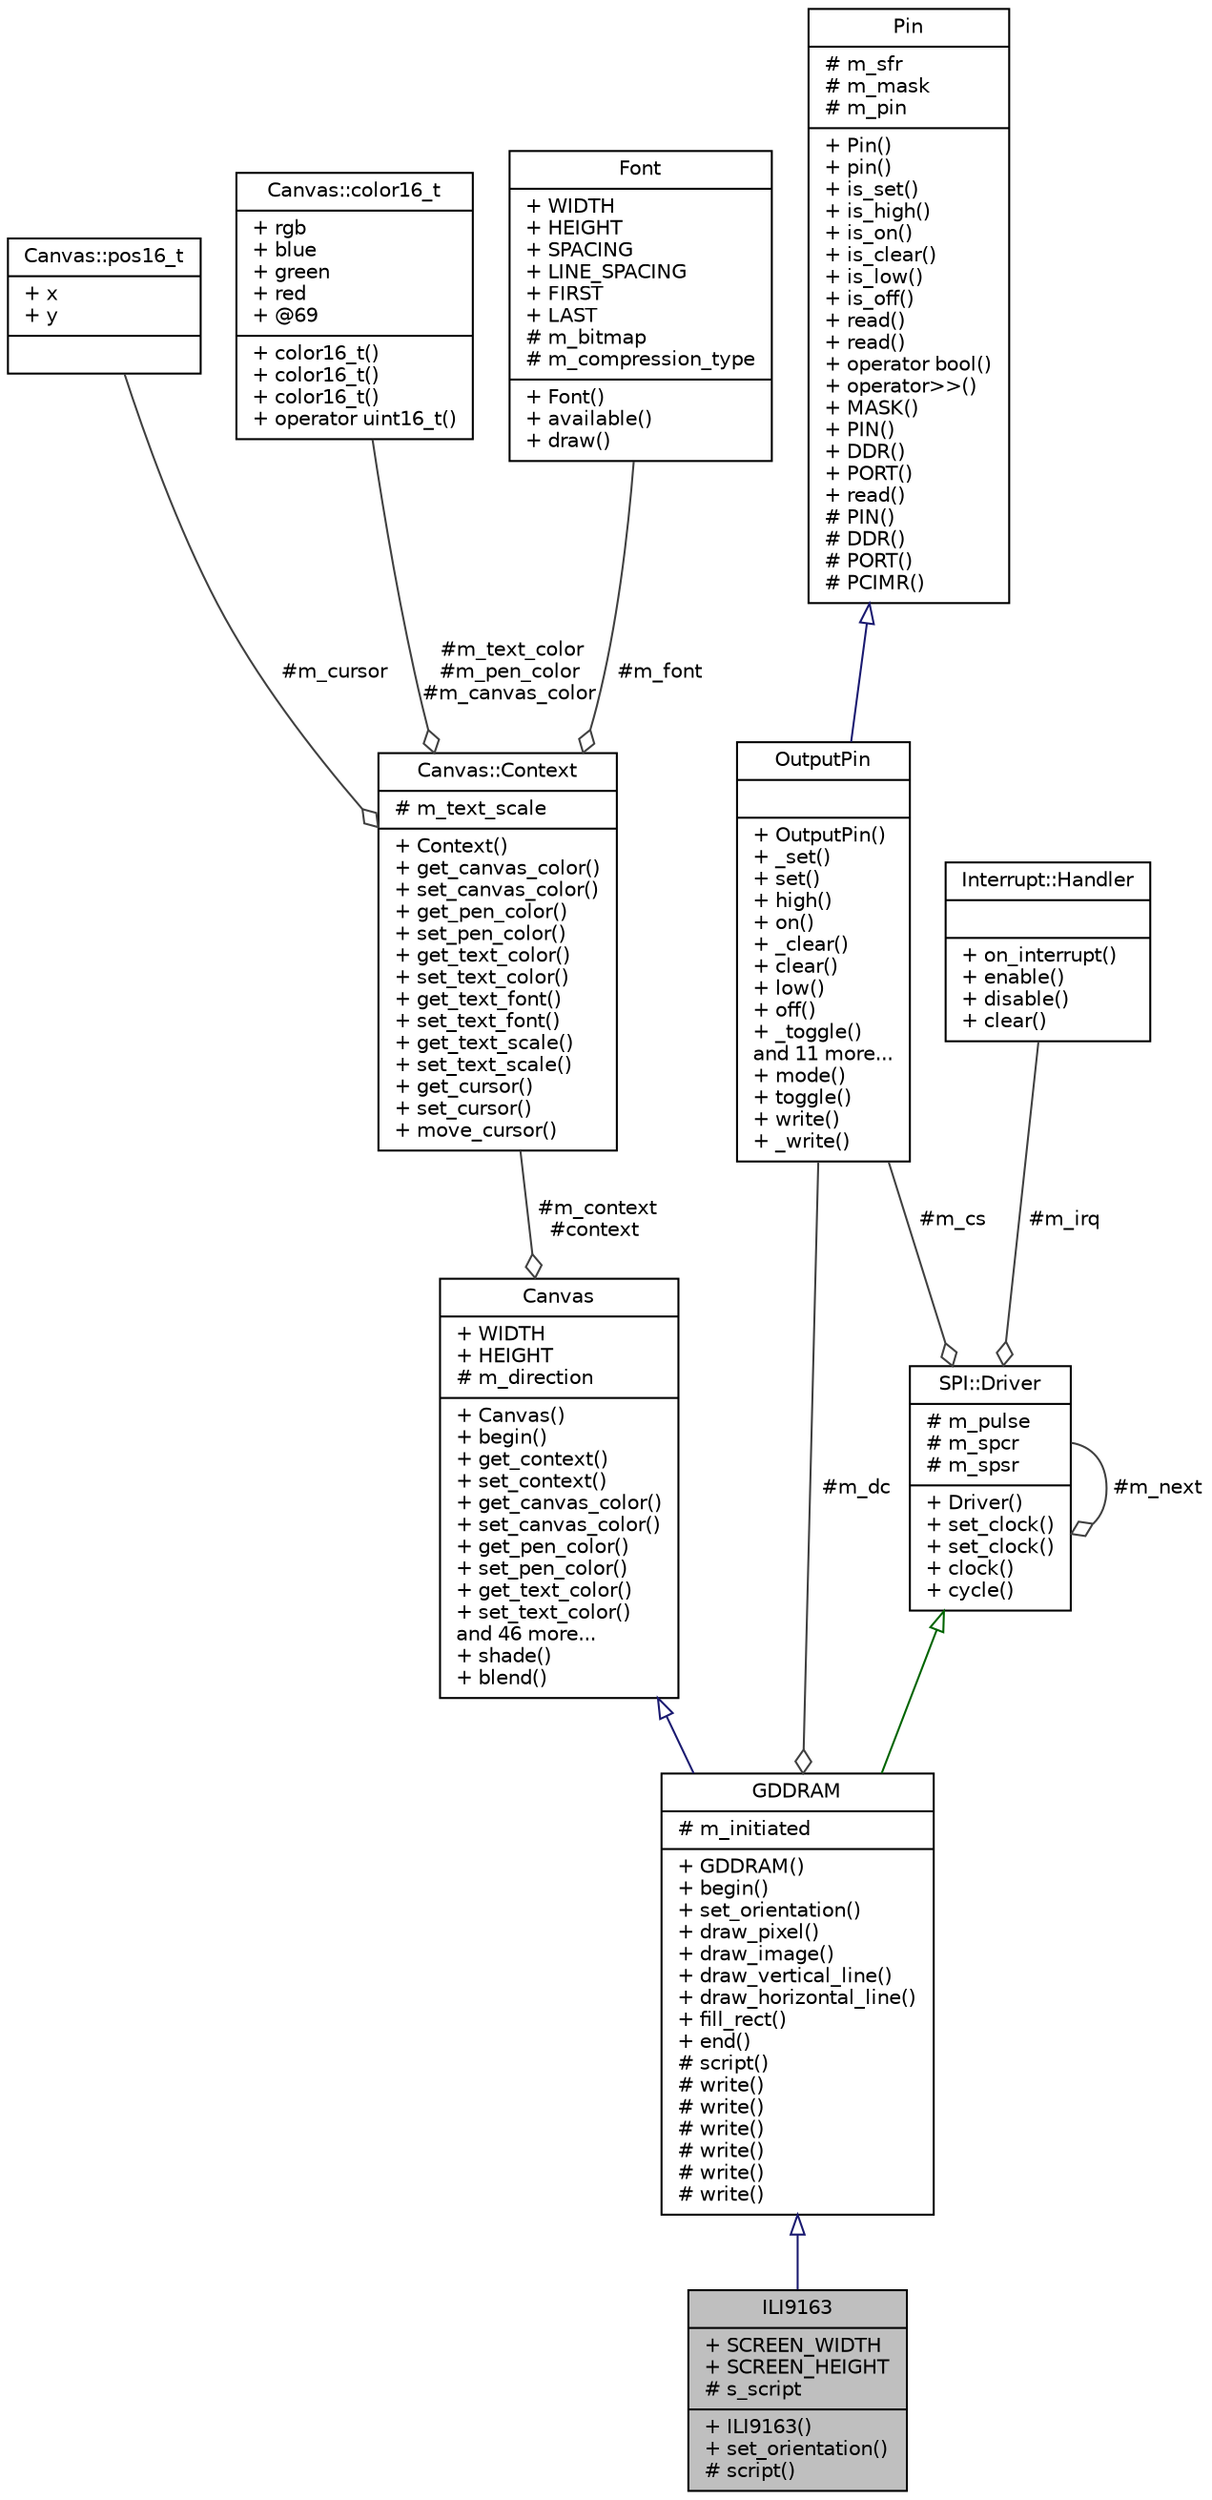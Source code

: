 digraph "ILI9163"
{
  edge [fontname="Helvetica",fontsize="10",labelfontname="Helvetica",labelfontsize="10"];
  node [fontname="Helvetica",fontsize="10",shape=record];
  Node1 [label="{ILI9163\n|+ SCREEN_WIDTH\l+ SCREEN_HEIGHT\l# s_script\l|+ ILI9163()\l+ set_orientation()\l# script()\l}",height=0.2,width=0.4,color="black", fillcolor="grey75", style="filled", fontcolor="black"];
  Node2 -> Node1 [dir="back",color="midnightblue",fontsize="10",style="solid",arrowtail="onormal",fontname="Helvetica"];
  Node2 [label="{GDDRAM\n|# m_initiated\l|+ GDDRAM()\l+ begin()\l+ set_orientation()\l+ draw_pixel()\l+ draw_image()\l+ draw_vertical_line()\l+ draw_horizontal_line()\l+ fill_rect()\l+ end()\l# script()\l# write()\l# write()\l# write()\l# write()\l# write()\l# write()\l}",height=0.2,width=0.4,color="black", fillcolor="white", style="filled",URL="$d2/dd7/classGDDRAM.html"];
  Node3 -> Node2 [dir="back",color="midnightblue",fontsize="10",style="solid",arrowtail="onormal",fontname="Helvetica"];
  Node3 [label="{Canvas\n|+ WIDTH\l+ HEIGHT\l# m_direction\l|+ Canvas()\l+ begin()\l+ get_context()\l+ set_context()\l+ get_canvas_color()\l+ set_canvas_color()\l+ get_pen_color()\l+ set_pen_color()\l+ get_text_color()\l+ set_text_color()\land 46 more...\l+ shade()\l+ blend()\l}",height=0.2,width=0.4,color="black", fillcolor="white", style="filled",URL="$d5/d70/classCanvas.html"];
  Node4 -> Node3 [color="grey25",fontsize="10",style="solid",label=" #m_context\n#context" ,arrowhead="odiamond",fontname="Helvetica"];
  Node4 [label="{Canvas::Context\n|# m_text_scale\l|+ Context()\l+ get_canvas_color()\l+ set_canvas_color()\l+ get_pen_color()\l+ set_pen_color()\l+ get_text_color()\l+ set_text_color()\l+ get_text_font()\l+ set_text_font()\l+ get_text_scale()\l+ set_text_scale()\l+ get_cursor()\l+ set_cursor()\l+ move_cursor()\l}",height=0.2,width=0.4,color="black", fillcolor="white", style="filled",URL="$de/d13/classCanvas_1_1Context.html"];
  Node5 -> Node4 [color="grey25",fontsize="10",style="solid",label=" #m_cursor" ,arrowhead="odiamond",fontname="Helvetica"];
  Node5 [label="{Canvas::pos16_t\n|+ x\l+ y\l|}",height=0.2,width=0.4,color="black", fillcolor="white", style="filled",URL="$d1/d31/structCanvas_1_1pos16__t.html"];
  Node6 -> Node4 [color="grey25",fontsize="10",style="solid",label=" #m_text_color\n#m_pen_color\n#m_canvas_color" ,arrowhead="odiamond",fontname="Helvetica"];
  Node6 [label="{Canvas::color16_t\n|+ rgb\l+ blue\l+ green\l+ red\l+ @69\l|+ color16_t()\l+ color16_t()\l+ color16_t()\l+ operator uint16_t()\l}",height=0.2,width=0.4,color="black", fillcolor="white", style="filled",URL="$db/dbe/unionCanvas_1_1color16__t.html"];
  Node7 -> Node4 [color="grey25",fontsize="10",style="solid",label=" #m_font" ,arrowhead="odiamond",fontname="Helvetica"];
  Node7 [label="{Font\n|+ WIDTH\l+ HEIGHT\l+ SPACING\l+ LINE_SPACING\l+ FIRST\l+ LAST\l# m_bitmap\l# m_compression_type\l|+ Font()\l+ available()\l+ draw()\l}",height=0.2,width=0.4,color="black", fillcolor="white", style="filled",URL="$d4/d42/classFont.html"];
  Node8 -> Node2 [dir="back",color="darkgreen",fontsize="10",style="solid",arrowtail="onormal",fontname="Helvetica"];
  Node8 [label="{SPI::Driver\n|# m_pulse\l# m_spcr\l# m_spsr\l|+ Driver()\l+ set_clock()\l+ set_clock()\l+ clock()\l+ cycle()\l}",height=0.2,width=0.4,color="black", fillcolor="white", style="filled",URL="$dc/dd2/classSPI_1_1Driver.html"];
  Node9 -> Node8 [color="grey25",fontsize="10",style="solid",label=" #m_cs" ,arrowhead="odiamond",fontname="Helvetica"];
  Node9 [label="{OutputPin\n||+ OutputPin()\l+ _set()\l+ set()\l+ high()\l+ on()\l+ _clear()\l+ clear()\l+ low()\l+ off()\l+ _toggle()\land 11 more...\l+ mode()\l+ toggle()\l+ write()\l+ _write()\l}",height=0.2,width=0.4,color="black", fillcolor="white", style="filled",URL="$d2/d86/classOutputPin.html"];
  Node10 -> Node9 [dir="back",color="midnightblue",fontsize="10",style="solid",arrowtail="onormal",fontname="Helvetica"];
  Node10 [label="{Pin\n|# m_sfr\l# m_mask\l# m_pin\l|+ Pin()\l+ pin()\l+ is_set()\l+ is_high()\l+ is_on()\l+ is_clear()\l+ is_low()\l+ is_off()\l+ read()\l+ read()\l+ operator bool()\l+ operator\>\>()\l+ MASK()\l+ PIN()\l+ DDR()\l+ PORT()\l+ read()\l# PIN()\l# DDR()\l# PORT()\l# PCIMR()\l}",height=0.2,width=0.4,color="black", fillcolor="white", style="filled",URL="$da/da0/classPin.html"];
  Node8 -> Node8 [color="grey25",fontsize="10",style="solid",label=" #m_next" ,arrowhead="odiamond",fontname="Helvetica"];
  Node11 -> Node8 [color="grey25",fontsize="10",style="solid",label=" #m_irq" ,arrowhead="odiamond",fontname="Helvetica"];
  Node11 [label="{Interrupt::Handler\n||+ on_interrupt()\l+ enable()\l+ disable()\l+ clear()\l}",height=0.2,width=0.4,color="black", fillcolor="white", style="filled",URL="$d9/df8/classInterrupt_1_1Handler.html"];
  Node9 -> Node2 [color="grey25",fontsize="10",style="solid",label=" #m_dc" ,arrowhead="odiamond",fontname="Helvetica"];
}
